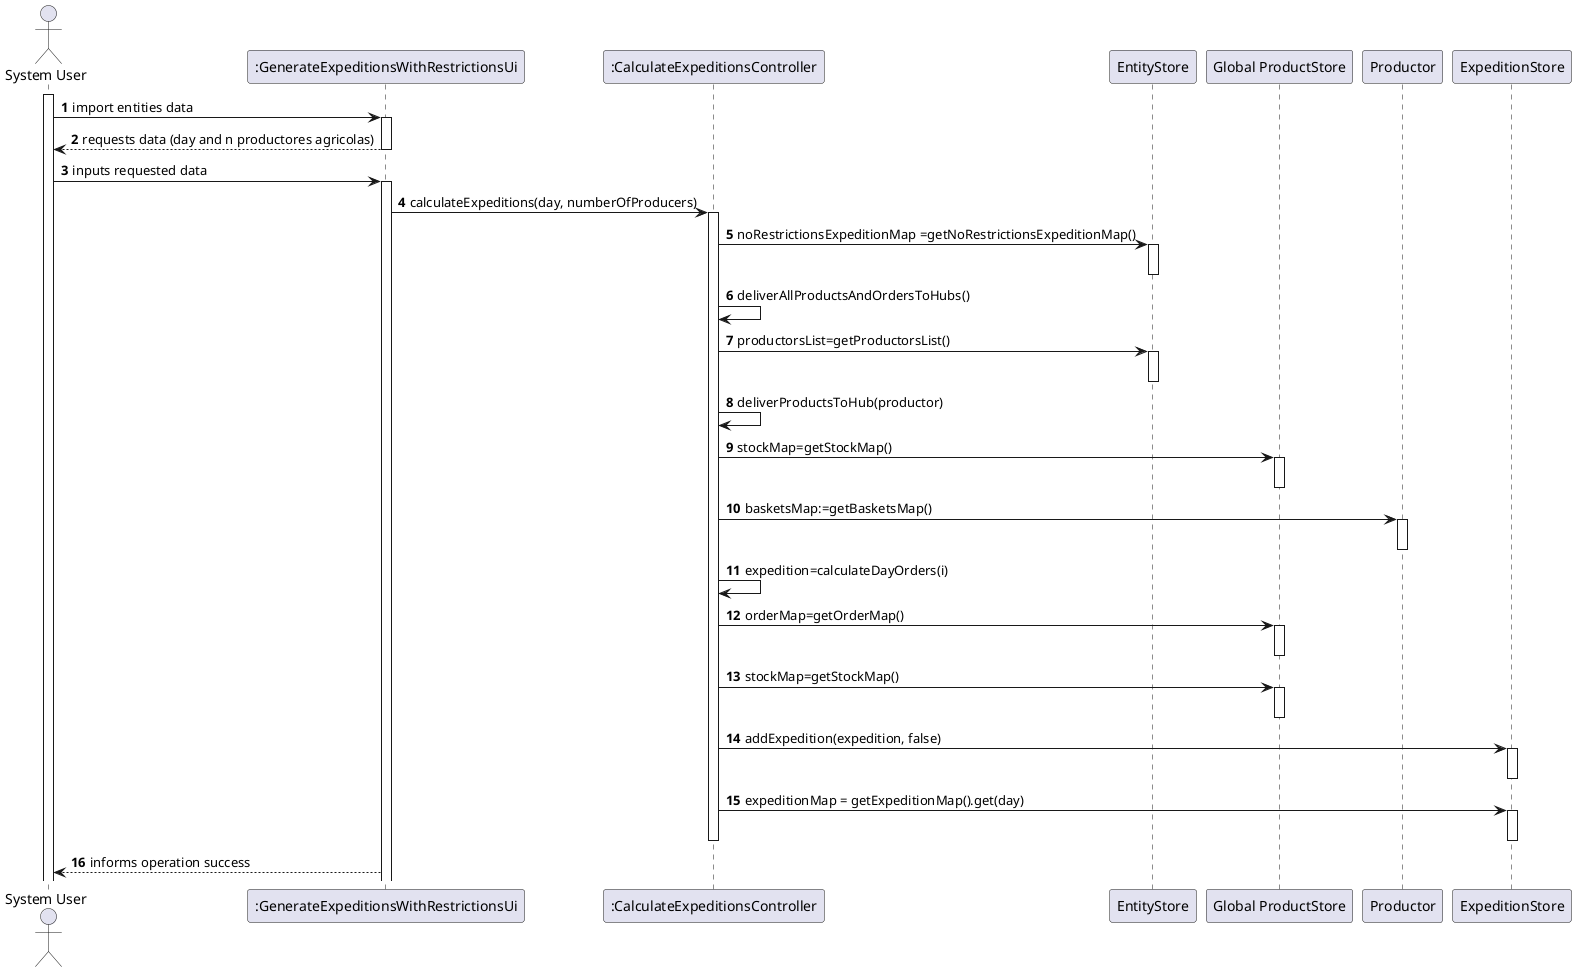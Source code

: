 @startuml
'https://plantuml.com/sequence-diagram

autonumber

actor user as "System User"

participant ":GenerateExpeditionsWithRestrictionsUi" as ui
participant ":CalculateExpeditionsController" as controller
participant "EntityStore" as store
participant "Global ProductStore" as gstore
participant "Productor" as prod
participant "ExpeditionStore" as exstore


activate user

user -> ui : import entities data
activate ui

ui --> user : requests data (day and n productores agricolas)
deactivate ui
user -> ui : inputs requested data
activate ui
ui -> controller : calculateExpeditions(day, numberOfProducers)
activate controller
controller -> store : noRestrictionsExpeditionMap =getNoRestrictionsExpeditionMap()
activate store
deactivate store
controller -> controller :deliverAllProductsAndOrdersToHubs()
controller -> store : productorsList=getProductorsList()
activate store
deactivate store
controller -> controller : deliverProductsToHub(productor)
controller -> gstore: stockMap=getStockMap()
activate gstore
deactivate gstore
controller ->prod: basketsMap:=getBasketsMap()
activate prod
deactivate prod
controller ->controller : expedition=calculateDayOrders(i)
controller -> gstore:orderMap=getOrderMap()
activate gstore
deactivate gstore
controller -> gstore:stockMap=getStockMap()
activate gstore
deactivate gstore
controller -> exstore:addExpedition(expedition, false)
activate exstore
deactivate exstore
controller-> exstore:expeditionMap = getExpeditionMap().get(day)
activate exstore
deactivate exstore


deactivate controller
ui --> user : informs operation success

@enduml